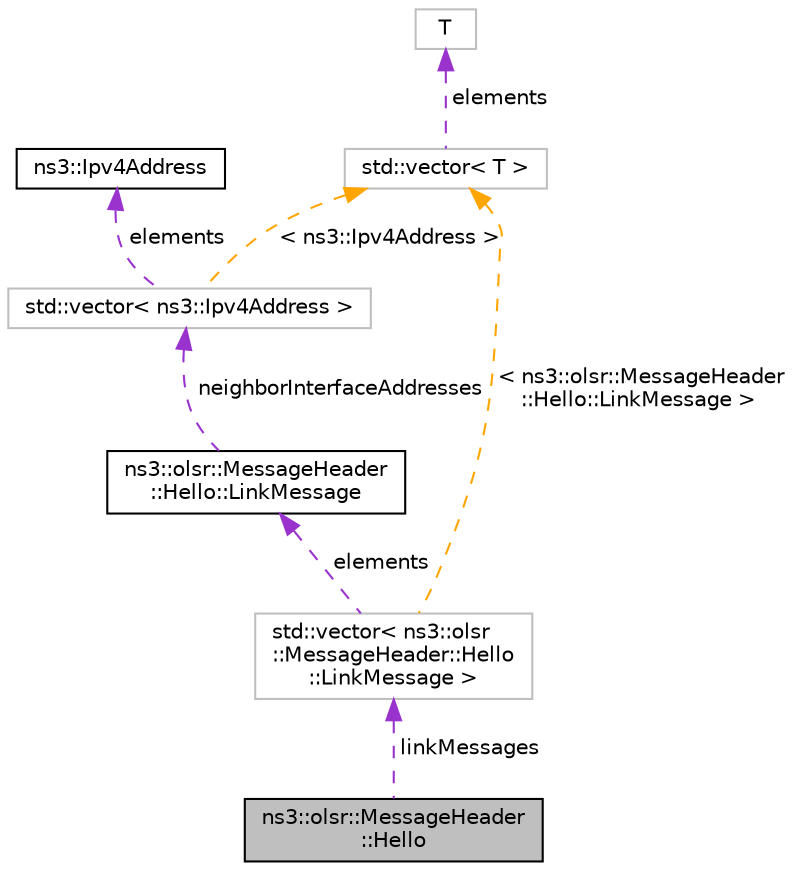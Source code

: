 digraph "ns3::olsr::MessageHeader::Hello"
{
 // LATEX_PDF_SIZE
  edge [fontname="Helvetica",fontsize="10",labelfontname="Helvetica",labelfontsize="10"];
  node [fontname="Helvetica",fontsize="10",shape=record];
  Node1 [label="ns3::olsr::MessageHeader\l::Hello",height=0.2,width=0.4,color="black", fillcolor="grey75", style="filled", fontcolor="black",tooltip="HELLO Message Format."];
  Node2 -> Node1 [dir="back",color="darkorchid3",fontsize="10",style="dashed",label=" linkMessages" ,fontname="Helvetica"];
  Node2 [label="std::vector\< ns3::olsr\l::MessageHeader::Hello\l::LinkMessage \>",height=0.2,width=0.4,color="grey75", fillcolor="white", style="filled",tooltip=" "];
  Node3 -> Node2 [dir="back",color="darkorchid3",fontsize="10",style="dashed",label=" elements" ,fontname="Helvetica"];
  Node3 [label="ns3::olsr::MessageHeader\l::Hello::LinkMessage",height=0.2,width=0.4,color="black", fillcolor="white", style="filled",URL="$structns3_1_1olsr_1_1_message_header_1_1_hello_1_1_link_message.html",tooltip="Link message item."];
  Node4 -> Node3 [dir="back",color="darkorchid3",fontsize="10",style="dashed",label=" neighborInterfaceAddresses" ,fontname="Helvetica"];
  Node4 [label="std::vector\< ns3::Ipv4Address \>",height=0.2,width=0.4,color="grey75", fillcolor="white", style="filled",tooltip=" "];
  Node5 -> Node4 [dir="back",color="darkorchid3",fontsize="10",style="dashed",label=" elements" ,fontname="Helvetica"];
  Node5 [label="ns3::Ipv4Address",height=0.2,width=0.4,color="black", fillcolor="white", style="filled",URL="$classns3_1_1_ipv4_address.html",tooltip="Ipv4 addresses are stored in host order in this class."];
  Node6 -> Node4 [dir="back",color="orange",fontsize="10",style="dashed",label=" \< ns3::Ipv4Address \>" ,fontname="Helvetica"];
  Node6 [label="std::vector\< T \>",height=0.2,width=0.4,color="grey75", fillcolor="white", style="filled",tooltip=" "];
  Node7 -> Node6 [dir="back",color="darkorchid3",fontsize="10",style="dashed",label=" elements" ,fontname="Helvetica"];
  Node7 [label="T",height=0.2,width=0.4,color="grey75", fillcolor="white", style="filled",tooltip=" "];
  Node6 -> Node2 [dir="back",color="orange",fontsize="10",style="dashed",label=" \< ns3::olsr::MessageHeader\l::Hello::LinkMessage \>" ,fontname="Helvetica"];
}
